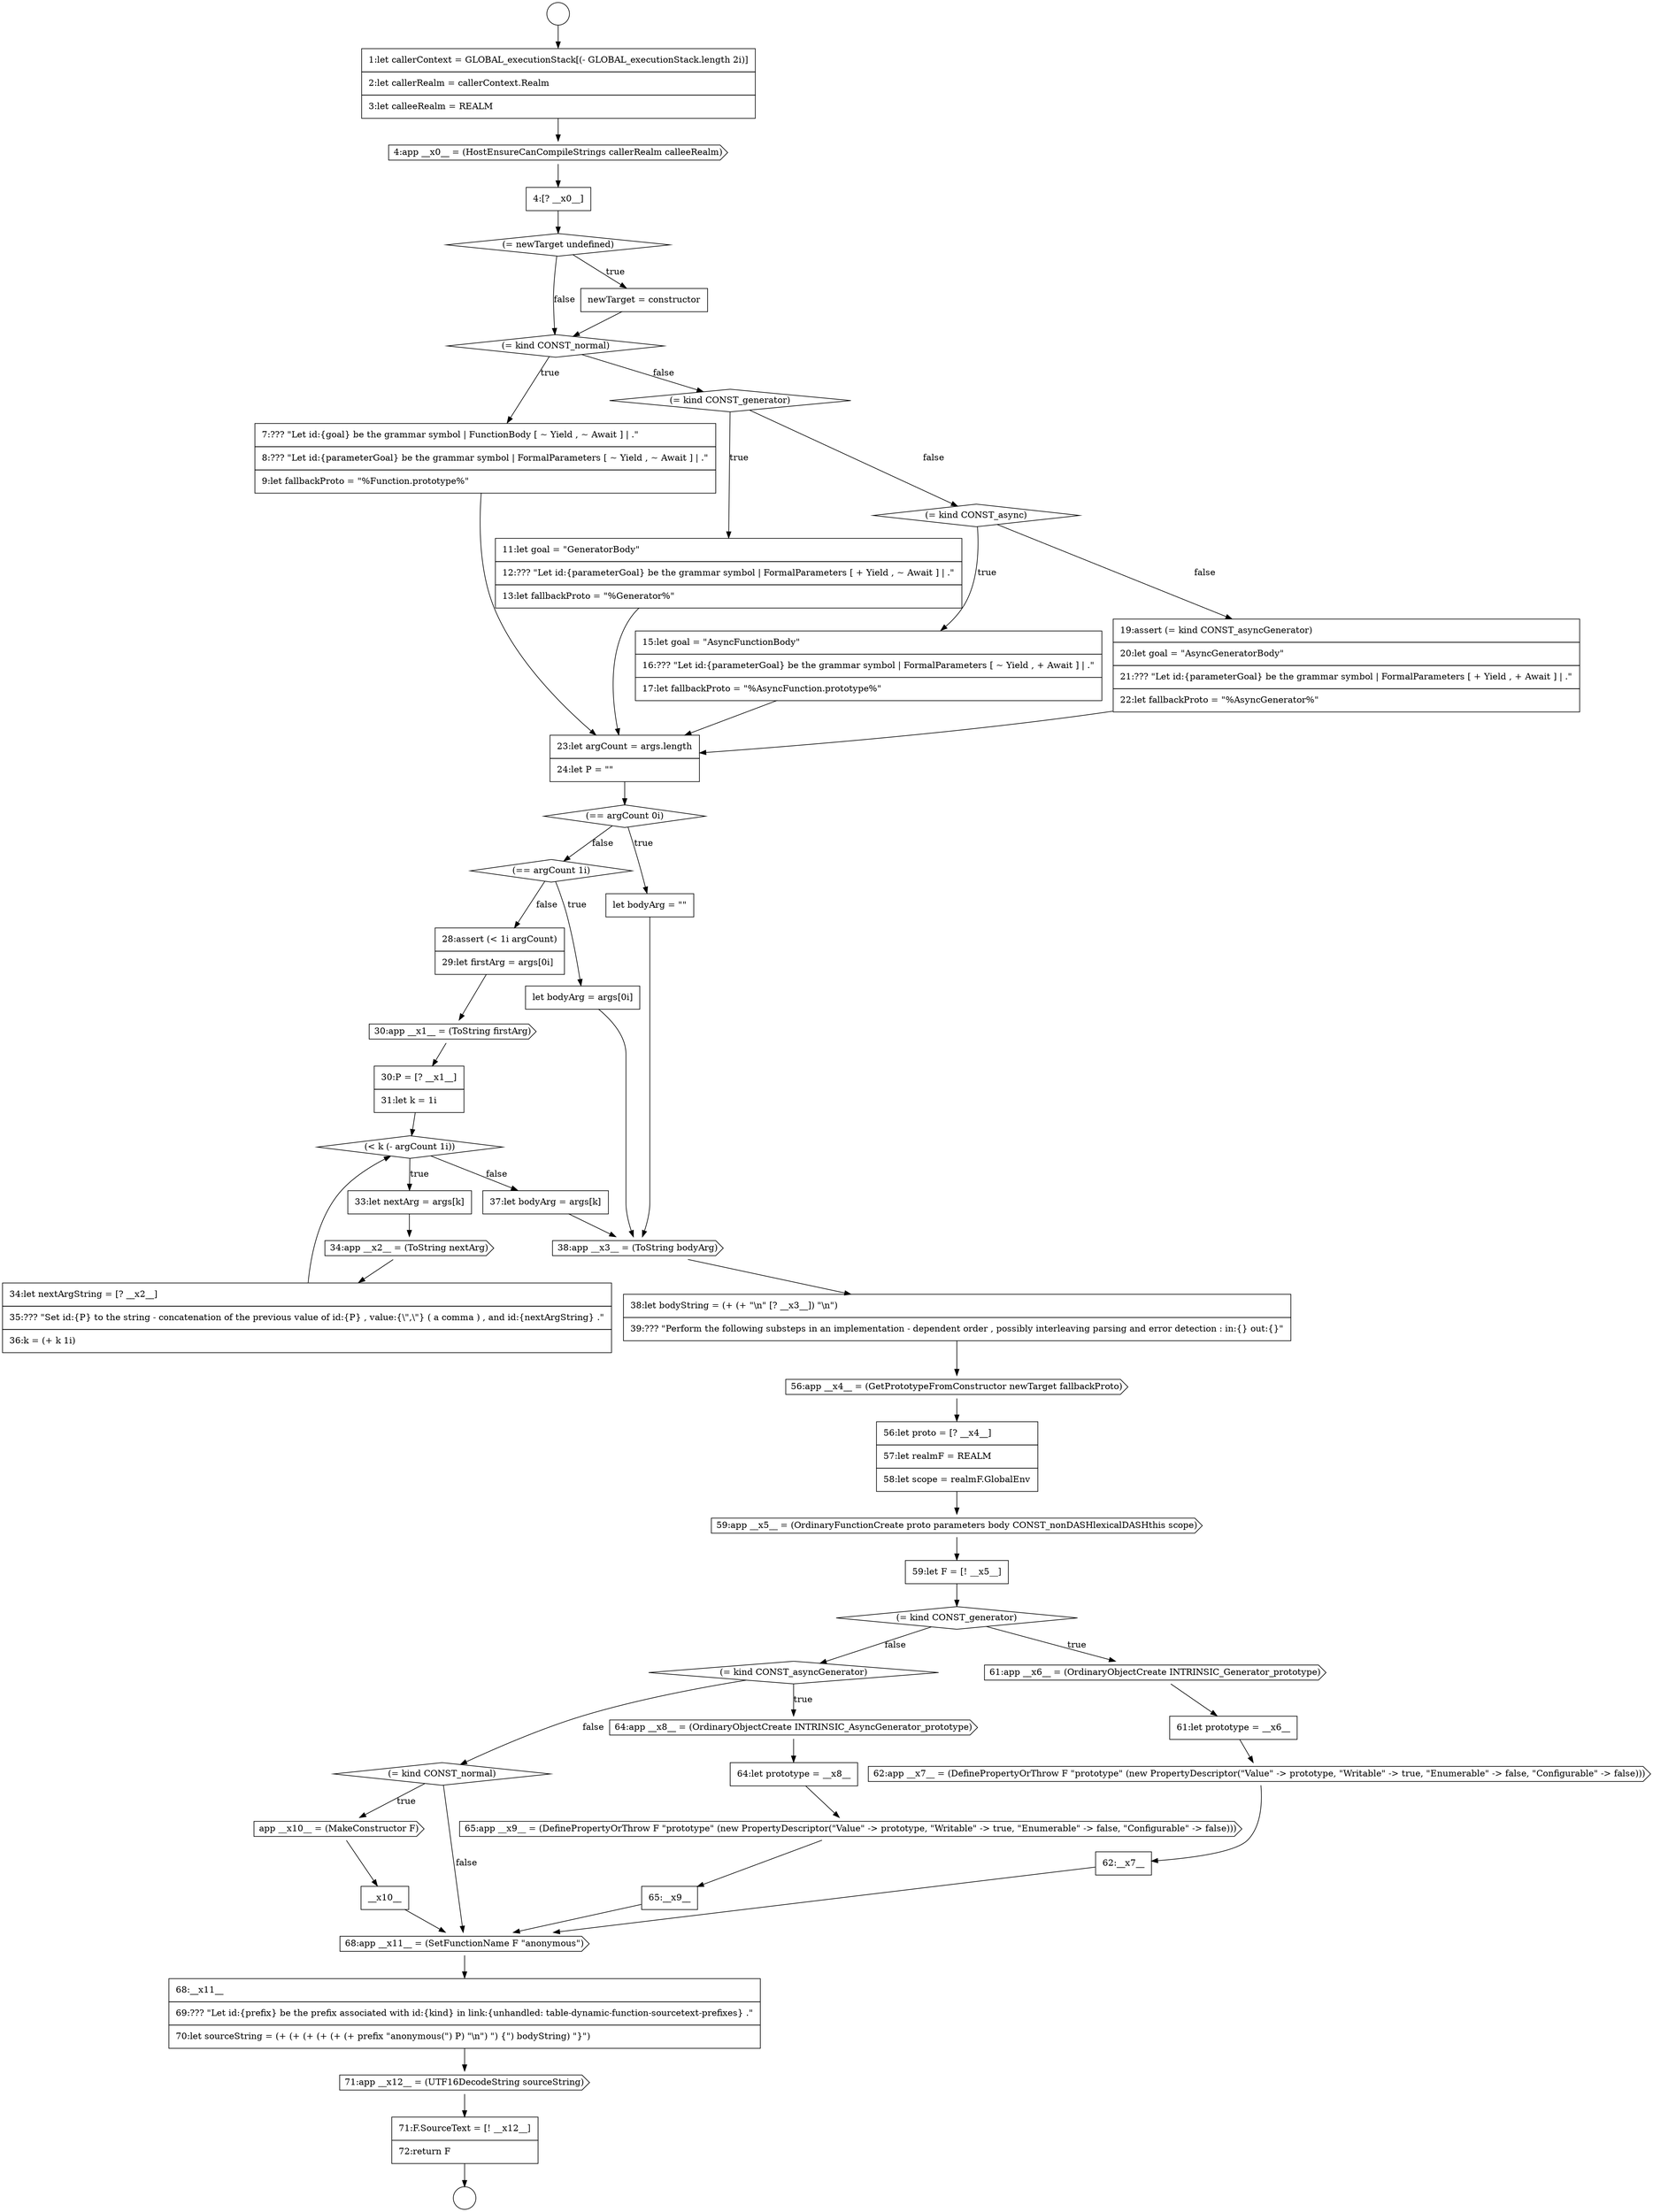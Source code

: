 digraph {
  node12299 [shape=cds, label=<<font color="black">30:app __x1__ = (ToString firstArg)</font>> color="black" fillcolor="white" style=filled]
  node12286 [shape=diamond, label=<<font color="black">(= kind CONST_normal)</font>> color="black" fillcolor="white" style=filled]
  node12300 [shape=none, margin=0, label=<<font color="black">
    <table border="0" cellborder="1" cellspacing="0" cellpadding="10">
      <tr><td align="left">30:P = [? __x1__]</td></tr>
      <tr><td align="left">31:let k = 1i</td></tr>
    </table>
  </font>> color="black" fillcolor="white" style=filled]
  node12310 [shape=cds, label=<<font color="black">59:app __x5__ = (OrdinaryFunctionCreate proto parameters body CONST_nonDASHlexicalDASHthis scope)</font>> color="black" fillcolor="white" style=filled]
  node12297 [shape=none, margin=0, label=<<font color="black">
    <table border="0" cellborder="1" cellspacing="0" cellpadding="10">
      <tr><td align="left">let bodyArg = args[0i]</td></tr>
    </table>
  </font>> color="black" fillcolor="white" style=filled]
  node12284 [shape=diamond, label=<<font color="black">(= newTarget undefined)</font>> color="black" fillcolor="white" style=filled]
  node12328 [shape=none, margin=0, label=<<font color="black">
    <table border="0" cellborder="1" cellspacing="0" cellpadding="10">
      <tr><td align="left">71:F.SourceText = [! __x12__]</td></tr>
      <tr><td align="left">72:return F</td></tr>
    </table>
  </font>> color="black" fillcolor="white" style=filled]
  node12302 [shape=none, margin=0, label=<<font color="black">
    <table border="0" cellborder="1" cellspacing="0" cellpadding="10">
      <tr><td align="left">33:let nextArg = args[k]</td></tr>
    </table>
  </font>> color="black" fillcolor="white" style=filled]
  node12316 [shape=none, margin=0, label=<<font color="black">
    <table border="0" cellborder="1" cellspacing="0" cellpadding="10">
      <tr><td align="left">62:__x7__</td></tr>
    </table>
  </font>> color="black" fillcolor="white" style=filled]
  node12303 [shape=cds, label=<<font color="black">34:app __x2__ = (ToString nextArg)</font>> color="black" fillcolor="white" style=filled]
  node12324 [shape=none, margin=0, label=<<font color="black">
    <table border="0" cellborder="1" cellspacing="0" cellpadding="10">
      <tr><td align="left">__x10__</td></tr>
    </table>
  </font>> color="black" fillcolor="white" style=filled]
  node12291 [shape=none, margin=0, label=<<font color="black">
    <table border="0" cellborder="1" cellspacing="0" cellpadding="10">
      <tr><td align="left">15:let goal = &quot;AsyncFunctionBody&quot;</td></tr>
      <tr><td align="left">16:??? &quot;Let id:{parameterGoal} be the grammar symbol | FormalParameters [ ~ Yield , + Await ] | .&quot;</td></tr>
      <tr><td align="left">17:let fallbackProto = &quot;%AsyncFunction.prototype%&quot;</td></tr>
    </table>
  </font>> color="black" fillcolor="white" style=filled]
  node12319 [shape=none, margin=0, label=<<font color="black">
    <table border="0" cellborder="1" cellspacing="0" cellpadding="10">
      <tr><td align="left">64:let prototype = __x8__</td></tr>
    </table>
  </font>> color="black" fillcolor="white" style=filled]
  node12281 [shape=none, margin=0, label=<<font color="black">
    <table border="0" cellborder="1" cellspacing="0" cellpadding="10">
      <tr><td align="left">1:let callerContext = GLOBAL_executionStack[(- GLOBAL_executionStack.length 2i)]</td></tr>
      <tr><td align="left">2:let callerRealm = callerContext.Realm</td></tr>
      <tr><td align="left">3:let calleeRealm = REALM</td></tr>
    </table>
  </font>> color="black" fillcolor="white" style=filled]
  node12296 [shape=diamond, label=<<font color="black">(== argCount 1i)</font>> color="black" fillcolor="white" style=filled]
  node12311 [shape=none, margin=0, label=<<font color="black">
    <table border="0" cellborder="1" cellspacing="0" cellpadding="10">
      <tr><td align="left">59:let F = [! __x5__]</td></tr>
    </table>
  </font>> color="black" fillcolor="white" style=filled]
  node12315 [shape=cds, label=<<font color="black">62:app __x7__ = (DefinePropertyOrThrow F &quot;prototype&quot; (new PropertyDescriptor(&quot;Value&quot; -&gt; prototype, &quot;Writable&quot; -&gt; true, &quot;Enumerable&quot; -&gt; false, &quot;Configurable&quot; -&gt; false)))</font>> color="black" fillcolor="white" style=filled]
  node12306 [shape=cds, label=<<font color="black">38:app __x3__ = (ToString bodyArg)</font>> color="black" fillcolor="white" style=filled]
  node12304 [shape=none, margin=0, label=<<font color="black">
    <table border="0" cellborder="1" cellspacing="0" cellpadding="10">
      <tr><td align="left">34:let nextArgString = [? __x2__]</td></tr>
      <tr><td align="left">35:??? &quot;Set id:{P} to the string - concatenation of the previous value of id:{P} , value:{\&quot;,\&quot;} ( a comma ) , and id:{nextArgString} .&quot;</td></tr>
      <tr><td align="left">36:k = (+ k 1i)</td></tr>
    </table>
  </font>> color="black" fillcolor="white" style=filled]
  node12279 [shape=circle label=" " color="black" fillcolor="white" style=filled]
  node12321 [shape=none, margin=0, label=<<font color="black">
    <table border="0" cellborder="1" cellspacing="0" cellpadding="10">
      <tr><td align="left">65:__x9__</td></tr>
    </table>
  </font>> color="black" fillcolor="white" style=filled]
  node12325 [shape=cds, label=<<font color="black">68:app __x11__ = (SetFunctionName F &quot;anonymous&quot;)</font>> color="black" fillcolor="white" style=filled]
  node12314 [shape=none, margin=0, label=<<font color="black">
    <table border="0" cellborder="1" cellspacing="0" cellpadding="10">
      <tr><td align="left">61:let prototype = __x6__</td></tr>
    </table>
  </font>> color="black" fillcolor="white" style=filled]
  node12282 [shape=cds, label=<<font color="black">4:app __x0__ = (HostEnsureCanCompileStrings callerRealm calleeRealm)</font>> color="black" fillcolor="white" style=filled]
  node12305 [shape=none, margin=0, label=<<font color="black">
    <table border="0" cellborder="1" cellspacing="0" cellpadding="10">
      <tr><td align="left">37:let bodyArg = args[k]</td></tr>
    </table>
  </font>> color="black" fillcolor="white" style=filled]
  node12318 [shape=cds, label=<<font color="black">64:app __x8__ = (OrdinaryObjectCreate INTRINSIC_AsyncGenerator_prototype)</font>> color="black" fillcolor="white" style=filled]
  node12295 [shape=none, margin=0, label=<<font color="black">
    <table border="0" cellborder="1" cellspacing="0" cellpadding="10">
      <tr><td align="left">let bodyArg = &quot;&quot;</td></tr>
    </table>
  </font>> color="black" fillcolor="white" style=filled]
  node12290 [shape=diamond, label=<<font color="black">(= kind CONST_async)</font>> color="black" fillcolor="white" style=filled]
  node12287 [shape=none, margin=0, label=<<font color="black">
    <table border="0" cellborder="1" cellspacing="0" cellpadding="10">
      <tr><td align="left">7:??? &quot;Let id:{goal} be the grammar symbol | FunctionBody [ ~ Yield , ~ Await ] | .&quot;</td></tr>
      <tr><td align="left">8:??? &quot;Let id:{parameterGoal} be the grammar symbol | FormalParameters [ ~ Yield , ~ Await ] | .&quot;</td></tr>
      <tr><td align="left">9:let fallbackProto = &quot;%Function.prototype%&quot;</td></tr>
    </table>
  </font>> color="black" fillcolor="white" style=filled]
  node12317 [shape=diamond, label=<<font color="black">(= kind CONST_asyncGenerator)</font>> color="black" fillcolor="white" style=filled]
  node12301 [shape=diamond, label=<<font color="black">(&lt; k (- argCount 1i))</font>> color="black" fillcolor="white" style=filled]
  node12322 [shape=diamond, label=<<font color="black">(= kind CONST_normal)</font>> color="black" fillcolor="white" style=filled]
  node12327 [shape=cds, label=<<font color="black">71:app __x12__ = (UTF16DecodeString sourceString)</font>> color="black" fillcolor="white" style=filled]
  node12280 [shape=circle label=" " color="black" fillcolor="white" style=filled]
  node12309 [shape=none, margin=0, label=<<font color="black">
    <table border="0" cellborder="1" cellspacing="0" cellpadding="10">
      <tr><td align="left">56:let proto = [? __x4__]</td></tr>
      <tr><td align="left">57:let realmF = REALM</td></tr>
      <tr><td align="left">58:let scope = realmF.GlobalEnv</td></tr>
    </table>
  </font>> color="black" fillcolor="white" style=filled]
  node12308 [shape=cds, label=<<font color="black">56:app __x4__ = (GetPrototypeFromConstructor newTarget fallbackProto)</font>> color="black" fillcolor="white" style=filled]
  node12326 [shape=none, margin=0, label=<<font color="black">
    <table border="0" cellborder="1" cellspacing="0" cellpadding="10">
      <tr><td align="left">68:__x11__</td></tr>
      <tr><td align="left">69:??? &quot;Let id:{prefix} be the prefix associated with id:{kind} in link:{unhandled: table-dynamic-function-sourcetext-prefixes} .&quot;</td></tr>
      <tr><td align="left">70:let sourceString = (+ (+ (+ (+ (+ (+ prefix &quot;anonymous(&quot;) P) &quot;\n&quot;) &quot;) {&quot;) bodyString) &quot;}&quot;)</td></tr>
    </table>
  </font>> color="black" fillcolor="white" style=filled]
  node12288 [shape=diamond, label=<<font color="black">(= kind CONST_generator)</font>> color="black" fillcolor="white" style=filled]
  node12294 [shape=diamond, label=<<font color="black">(== argCount 0i)</font>> color="black" fillcolor="white" style=filled]
  node12283 [shape=none, margin=0, label=<<font color="black">
    <table border="0" cellborder="1" cellspacing="0" cellpadding="10">
      <tr><td align="left">4:[? __x0__]</td></tr>
    </table>
  </font>> color="black" fillcolor="white" style=filled]
  node12289 [shape=none, margin=0, label=<<font color="black">
    <table border="0" cellborder="1" cellspacing="0" cellpadding="10">
      <tr><td align="left">11:let goal = &quot;GeneratorBody&quot;</td></tr>
      <tr><td align="left">12:??? &quot;Let id:{parameterGoal} be the grammar symbol | FormalParameters [ + Yield , ~ Await ] | .&quot;</td></tr>
      <tr><td align="left">13:let fallbackProto = &quot;%Generator%&quot;</td></tr>
    </table>
  </font>> color="black" fillcolor="white" style=filled]
  node12313 [shape=cds, label=<<font color="black">61:app __x6__ = (OrdinaryObjectCreate INTRINSIC_Generator_prototype)</font>> color="black" fillcolor="white" style=filled]
  node12323 [shape=cds, label=<<font color="black">app __x10__ = (MakeConstructor F)</font>> color="black" fillcolor="white" style=filled]
  node12298 [shape=none, margin=0, label=<<font color="black">
    <table border="0" cellborder="1" cellspacing="0" cellpadding="10">
      <tr><td align="left">28:assert (&lt; 1i argCount)</td></tr>
      <tr><td align="left">29:let firstArg = args[0i]</td></tr>
    </table>
  </font>> color="black" fillcolor="white" style=filled]
  node12293 [shape=none, margin=0, label=<<font color="black">
    <table border="0" cellborder="1" cellspacing="0" cellpadding="10">
      <tr><td align="left">23:let argCount = args.length</td></tr>
      <tr><td align="left">24:let P = &quot;&quot;</td></tr>
    </table>
  </font>> color="black" fillcolor="white" style=filled]
  node12292 [shape=none, margin=0, label=<<font color="black">
    <table border="0" cellborder="1" cellspacing="0" cellpadding="10">
      <tr><td align="left">19:assert (= kind CONST_asyncGenerator)</td></tr>
      <tr><td align="left">20:let goal = &quot;AsyncGeneratorBody&quot;</td></tr>
      <tr><td align="left">21:??? &quot;Let id:{parameterGoal} be the grammar symbol | FormalParameters [ + Yield , + Await ] | .&quot;</td></tr>
      <tr><td align="left">22:let fallbackProto = &quot;%AsyncGenerator%&quot;</td></tr>
    </table>
  </font>> color="black" fillcolor="white" style=filled]
  node12285 [shape=none, margin=0, label=<<font color="black">
    <table border="0" cellborder="1" cellspacing="0" cellpadding="10">
      <tr><td align="left">newTarget = constructor</td></tr>
    </table>
  </font>> color="black" fillcolor="white" style=filled]
  node12312 [shape=diamond, label=<<font color="black">(= kind CONST_generator)</font>> color="black" fillcolor="white" style=filled]
  node12307 [shape=none, margin=0, label=<<font color="black">
    <table border="0" cellborder="1" cellspacing="0" cellpadding="10">
      <tr><td align="left">38:let bodyString = (+ (+ &quot;\n&quot; [? __x3__]) &quot;\n&quot;)</td></tr>
      <tr><td align="left">39:??? &quot;Perform the following substeps in an implementation - dependent order , possibly interleaving parsing and error detection : in:{} out:{}&quot;</td></tr>
    </table>
  </font>> color="black" fillcolor="white" style=filled]
  node12320 [shape=cds, label=<<font color="black">65:app __x9__ = (DefinePropertyOrThrow F &quot;prototype&quot; (new PropertyDescriptor(&quot;Value&quot; -&gt; prototype, &quot;Writable&quot; -&gt; true, &quot;Enumerable&quot; -&gt; false, &quot;Configurable&quot; -&gt; false)))</font>> color="black" fillcolor="white" style=filled]
  node12321 -> node12325 [ color="black"]
  node12307 -> node12308 [ color="black"]
  node12299 -> node12300 [ color="black"]
  node12288 -> node12289 [label=<<font color="black">true</font>> color="black"]
  node12288 -> node12290 [label=<<font color="black">false</font>> color="black"]
  node12313 -> node12314 [ color="black"]
  node12314 -> node12315 [ color="black"]
  node12306 -> node12307 [ color="black"]
  node12300 -> node12301 [ color="black"]
  node12301 -> node12302 [label=<<font color="black">true</font>> color="black"]
  node12301 -> node12305 [label=<<font color="black">false</font>> color="black"]
  node12315 -> node12316 [ color="black"]
  node12310 -> node12311 [ color="black"]
  node12283 -> node12284 [ color="black"]
  node12281 -> node12282 [ color="black"]
  node12325 -> node12326 [ color="black"]
  node12297 -> node12306 [ color="black"]
  node12327 -> node12328 [ color="black"]
  node12316 -> node12325 [ color="black"]
  node12319 -> node12320 [ color="black"]
  node12303 -> node12304 [ color="black"]
  node12298 -> node12299 [ color="black"]
  node12324 -> node12325 [ color="black"]
  node12309 -> node12310 [ color="black"]
  node12294 -> node12295 [label=<<font color="black">true</font>> color="black"]
  node12294 -> node12296 [label=<<font color="black">false</font>> color="black"]
  node12293 -> node12294 [ color="black"]
  node12322 -> node12323 [label=<<font color="black">true</font>> color="black"]
  node12322 -> node12325 [label=<<font color="black">false</font>> color="black"]
  node12292 -> node12293 [ color="black"]
  node12328 -> node12280 [ color="black"]
  node12311 -> node12312 [ color="black"]
  node12282 -> node12283 [ color="black"]
  node12305 -> node12306 [ color="black"]
  node12302 -> node12303 [ color="black"]
  node12296 -> node12297 [label=<<font color="black">true</font>> color="black"]
  node12296 -> node12298 [label=<<font color="black">false</font>> color="black"]
  node12323 -> node12324 [ color="black"]
  node12287 -> node12293 [ color="black"]
  node12304 -> node12301 [ color="black"]
  node12291 -> node12293 [ color="black"]
  node12320 -> node12321 [ color="black"]
  node12318 -> node12319 [ color="black"]
  node12290 -> node12291 [label=<<font color="black">true</font>> color="black"]
  node12290 -> node12292 [label=<<font color="black">false</font>> color="black"]
  node12326 -> node12327 [ color="black"]
  node12295 -> node12306 [ color="black"]
  node12312 -> node12313 [label=<<font color="black">true</font>> color="black"]
  node12312 -> node12317 [label=<<font color="black">false</font>> color="black"]
  node12284 -> node12285 [label=<<font color="black">true</font>> color="black"]
  node12284 -> node12286 [label=<<font color="black">false</font>> color="black"]
  node12308 -> node12309 [ color="black"]
  node12285 -> node12286 [ color="black"]
  node12289 -> node12293 [ color="black"]
  node12317 -> node12318 [label=<<font color="black">true</font>> color="black"]
  node12317 -> node12322 [label=<<font color="black">false</font>> color="black"]
  node12286 -> node12287 [label=<<font color="black">true</font>> color="black"]
  node12286 -> node12288 [label=<<font color="black">false</font>> color="black"]
  node12279 -> node12281 [ color="black"]
}
